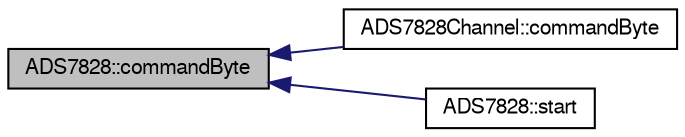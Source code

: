 digraph "ADS7828::commandByte"
{
  edge [fontname="FreeSans",fontsize="10",labelfontname="FreeSans",labelfontsize="10"];
  node [fontname="FreeSans",fontsize="10",shape=record];
  rankdir="LR";
  Node1 [label="ADS7828::commandByte",height=0.2,width=0.4,color="black", fillcolor="grey75", style="filled" fontcolor="black"];
  Node1 -> Node2 [dir="back",color="midnightblue",fontsize="10",style="solid",fontname="FreeSans"];
  Node2 [label="ADS7828Channel::commandByte",height=0.2,width=0.4,color="black", fillcolor="white", style="filled",URL="$class_a_d_s7828_channel.html#ade03373a3a798f8839e24f01b2df5a98",tooltip="Return command byte for channel object."];
  Node1 -> Node3 [dir="back",color="midnightblue",fontsize="10",style="solid",fontname="FreeSans"];
  Node3 [label="ADS7828::start",height=0.2,width=0.4,color="black", fillcolor="white", style="filled",URL="$class_a_d_s7828.html#a73a86f1b19ef220e9d119551fea5e376"];
}
